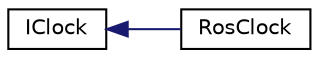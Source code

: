 digraph "Graphical Class Hierarchy"
{
 // LATEX_PDF_SIZE
  edge [fontname="Helvetica",fontsize="10",labelfontname="Helvetica",labelfontsize="10"];
  node [fontname="Helvetica",fontsize="10",shape=record];
  rankdir="LR";
  Node0 [label="IClock",height=0.2,width=0.4,color="black", fillcolor="white", style="filled",URL="$classIClock.html",tooltip="Clock interface containing current time function that should be redefined in the derived classes."];
  Node0 -> Node1 [dir="back",color="midnightblue",fontsize="10",style="solid",fontname="Helvetica"];
  Node1 [label="RosClock",height=0.2,width=0.4,color="black", fillcolor="white", style="filled",URL="$classRosClock.html",tooltip="ROS Clock class."];
}
